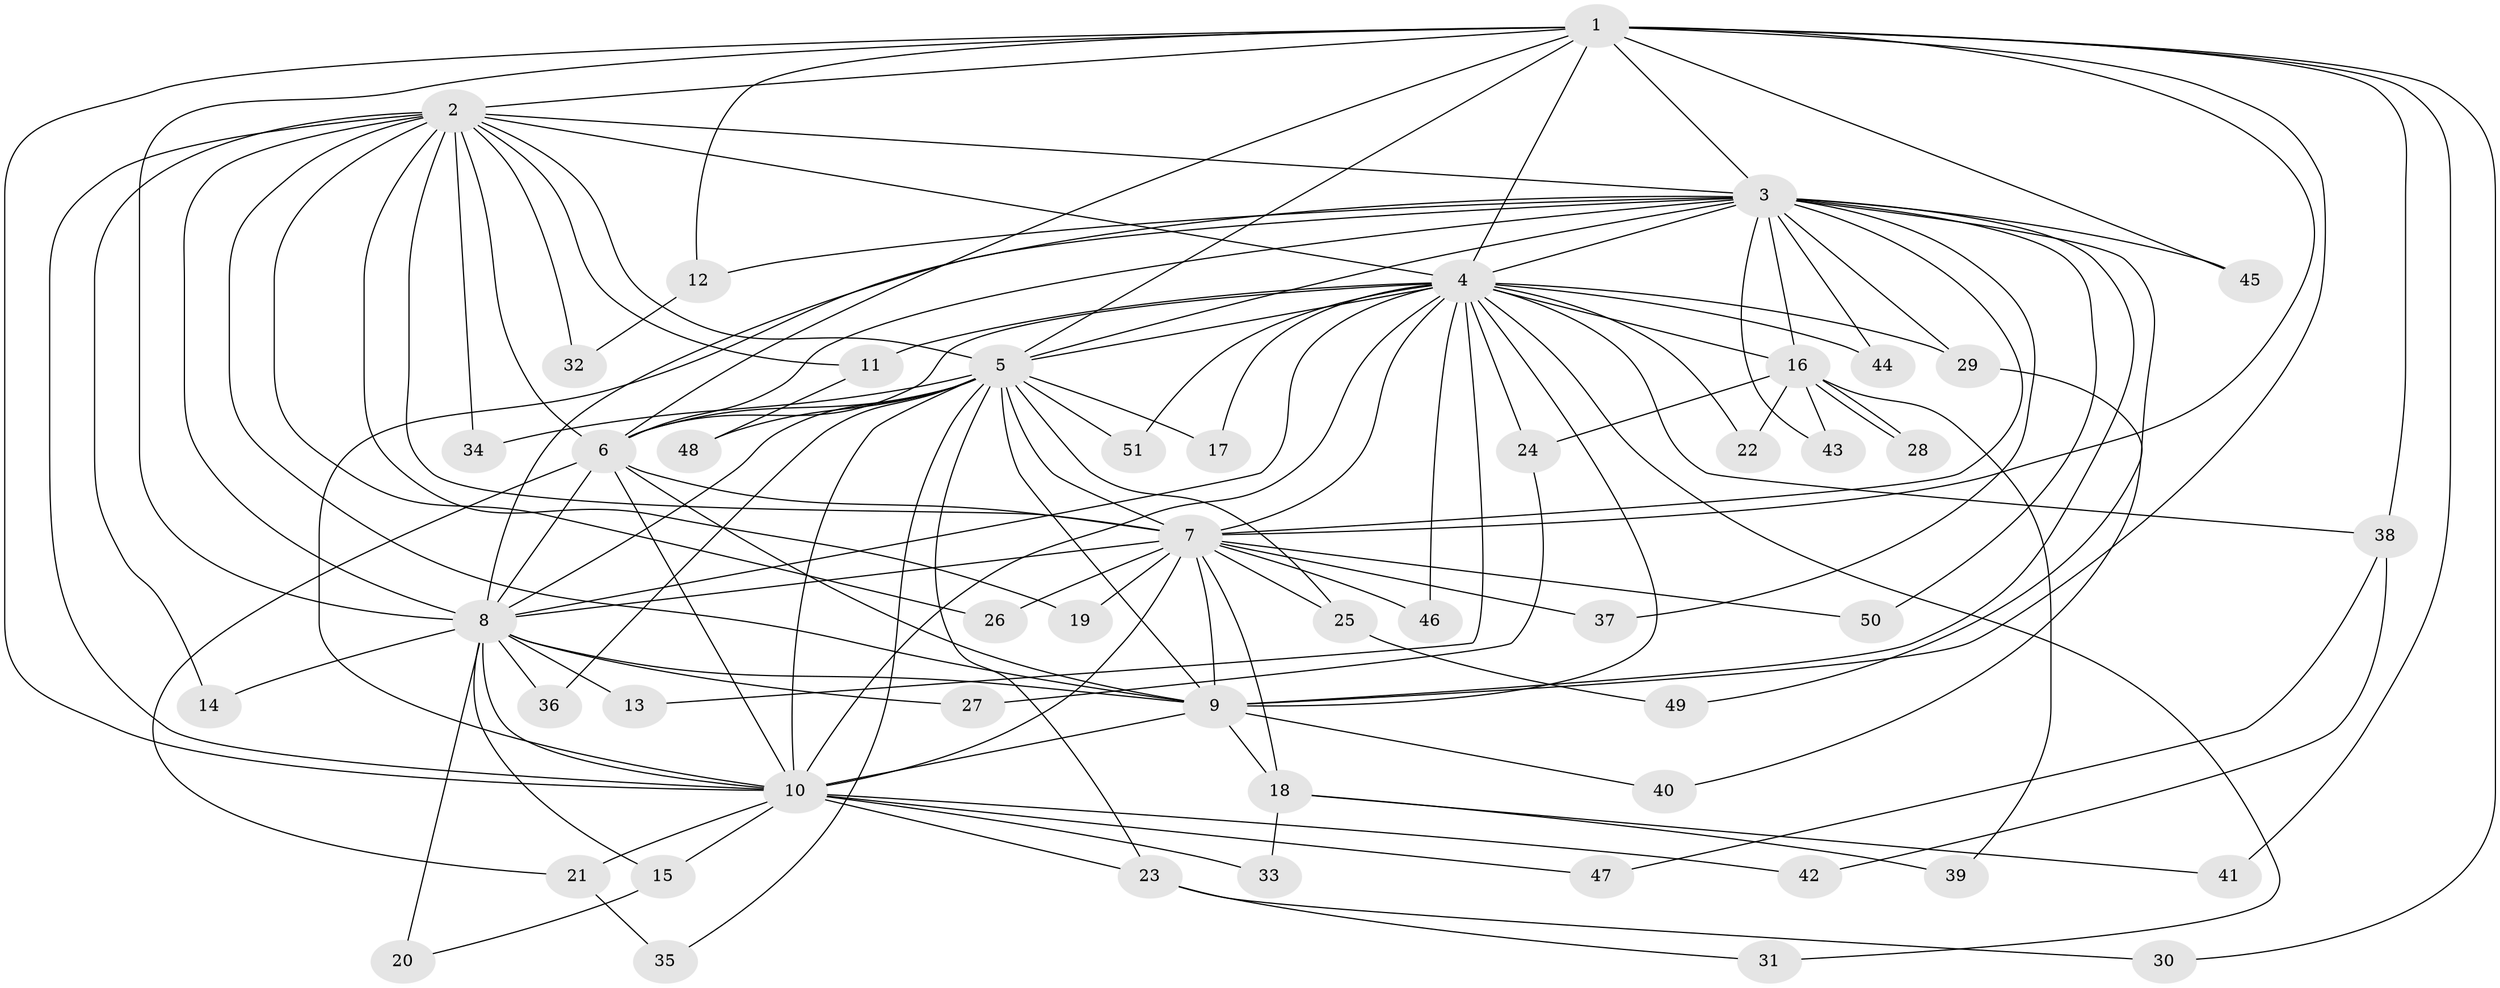 // Generated by graph-tools (version 1.1) at 2025/13/03/09/25 04:13:41]
// undirected, 51 vertices, 127 edges
graph export_dot {
graph [start="1"]
  node [color=gray90,style=filled];
  1;
  2;
  3;
  4;
  5;
  6;
  7;
  8;
  9;
  10;
  11;
  12;
  13;
  14;
  15;
  16;
  17;
  18;
  19;
  20;
  21;
  22;
  23;
  24;
  25;
  26;
  27;
  28;
  29;
  30;
  31;
  32;
  33;
  34;
  35;
  36;
  37;
  38;
  39;
  40;
  41;
  42;
  43;
  44;
  45;
  46;
  47;
  48;
  49;
  50;
  51;
  1 -- 2;
  1 -- 3;
  1 -- 4;
  1 -- 5;
  1 -- 6;
  1 -- 7;
  1 -- 8;
  1 -- 9;
  1 -- 10;
  1 -- 12;
  1 -- 30;
  1 -- 38;
  1 -- 41;
  1 -- 45;
  2 -- 3;
  2 -- 4;
  2 -- 5;
  2 -- 6;
  2 -- 7;
  2 -- 8;
  2 -- 9;
  2 -- 10;
  2 -- 11;
  2 -- 14;
  2 -- 19;
  2 -- 26;
  2 -- 32;
  2 -- 34;
  3 -- 4;
  3 -- 5;
  3 -- 6;
  3 -- 7;
  3 -- 8;
  3 -- 9;
  3 -- 10;
  3 -- 12;
  3 -- 16;
  3 -- 29;
  3 -- 37;
  3 -- 40;
  3 -- 43;
  3 -- 44;
  3 -- 45;
  3 -- 50;
  4 -- 5;
  4 -- 6;
  4 -- 7;
  4 -- 8;
  4 -- 9;
  4 -- 10;
  4 -- 11;
  4 -- 13;
  4 -- 16;
  4 -- 17;
  4 -- 22;
  4 -- 24;
  4 -- 29;
  4 -- 31;
  4 -- 38;
  4 -- 44;
  4 -- 46;
  4 -- 51;
  5 -- 6;
  5 -- 7;
  5 -- 8;
  5 -- 9;
  5 -- 10;
  5 -- 17;
  5 -- 23;
  5 -- 25;
  5 -- 34;
  5 -- 35;
  5 -- 36;
  5 -- 48;
  5 -- 51;
  6 -- 7;
  6 -- 8;
  6 -- 9;
  6 -- 10;
  6 -- 21;
  7 -- 8;
  7 -- 9;
  7 -- 10;
  7 -- 18;
  7 -- 19;
  7 -- 25;
  7 -- 26;
  7 -- 37;
  7 -- 46;
  7 -- 50;
  8 -- 9;
  8 -- 10;
  8 -- 13;
  8 -- 14;
  8 -- 15;
  8 -- 20;
  8 -- 27;
  8 -- 36;
  9 -- 10;
  9 -- 18;
  9 -- 40;
  10 -- 15;
  10 -- 21;
  10 -- 23;
  10 -- 33;
  10 -- 42;
  10 -- 47;
  11 -- 48;
  12 -- 32;
  15 -- 20;
  16 -- 22;
  16 -- 24;
  16 -- 28;
  16 -- 28;
  16 -- 39;
  16 -- 43;
  18 -- 33;
  18 -- 39;
  18 -- 41;
  21 -- 35;
  23 -- 30;
  23 -- 31;
  24 -- 27;
  25 -- 49;
  29 -- 49;
  38 -- 42;
  38 -- 47;
}
